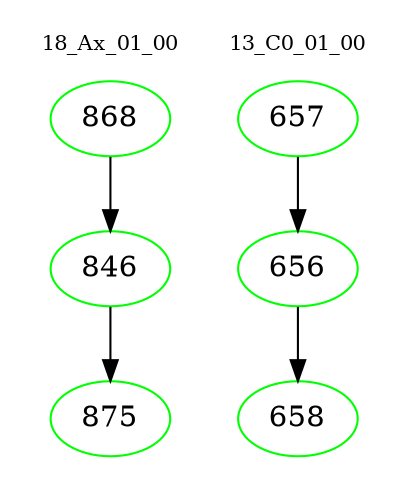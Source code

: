 digraph{
subgraph cluster_0 {
color = white
label = "18_Ax_01_00";
fontsize=10;
T0_868 [label="868", color="green"]
T0_868 -> T0_846 [color="black"]
T0_846 [label="846", color="green"]
T0_846 -> T0_875 [color="black"]
T0_875 [label="875", color="green"]
}
subgraph cluster_1 {
color = white
label = "13_C0_01_00";
fontsize=10;
T1_657 [label="657", color="green"]
T1_657 -> T1_656 [color="black"]
T1_656 [label="656", color="green"]
T1_656 -> T1_658 [color="black"]
T1_658 [label="658", color="green"]
}
}
